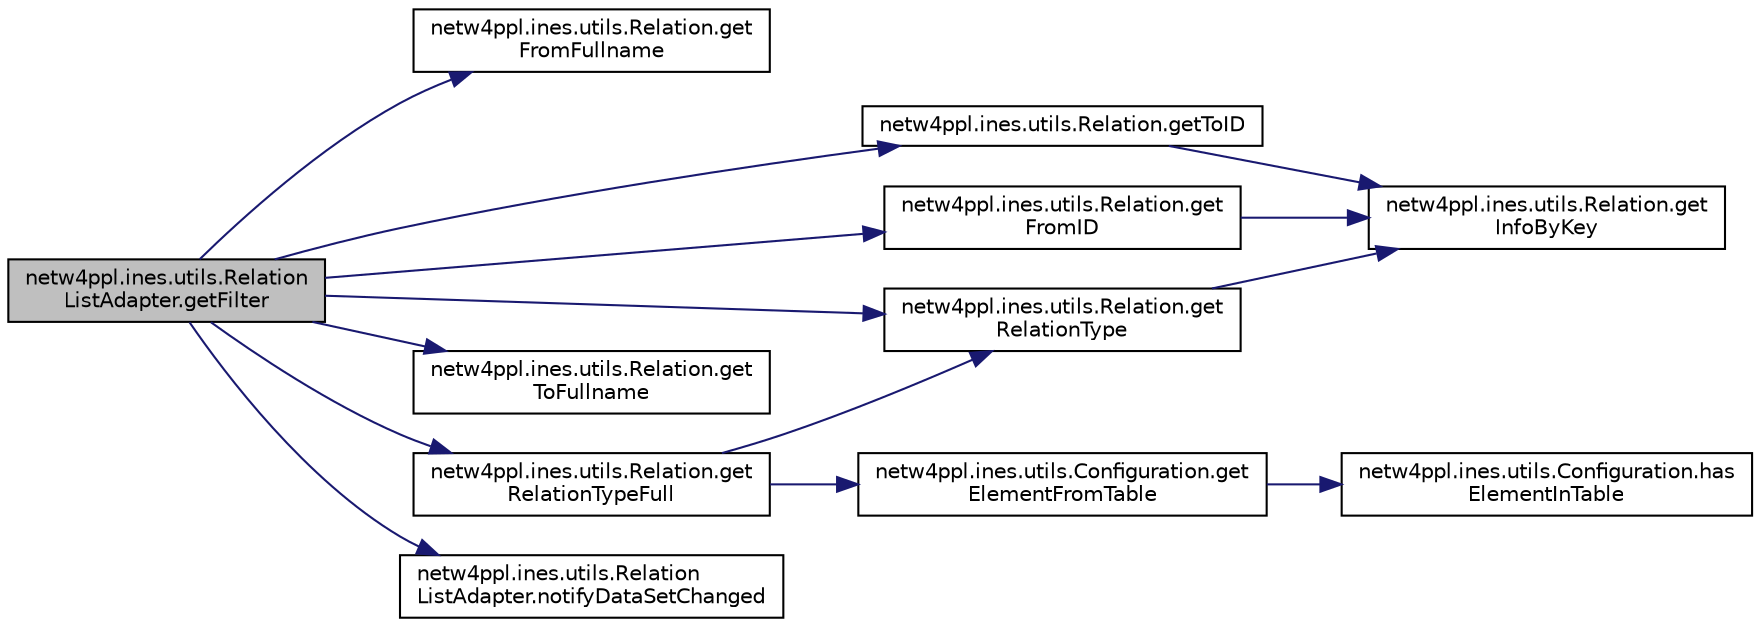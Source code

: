 digraph "netw4ppl.ines.utils.RelationListAdapter.getFilter"
{
 // LATEX_PDF_SIZE
  edge [fontname="Helvetica",fontsize="10",labelfontname="Helvetica",labelfontsize="10"];
  node [fontname="Helvetica",fontsize="10",shape=record];
  rankdir="LR";
  Node1 [label="netw4ppl.ines.utils.Relation\lListAdapter.getFilter",height=0.2,width=0.4,color="black", fillcolor="grey75", style="filled", fontcolor="black",tooltip=" "];
  Node1 -> Node2 [color="midnightblue",fontsize="10",style="solid",fontname="Helvetica"];
  Node2 [label="netw4ppl.ines.utils.Relation.get\lFromFullname",height=0.2,width=0.4,color="black", fillcolor="white", style="filled",URL="$classnetw4ppl_1_1ines_1_1utils_1_1_relation.html#a1917ce61ea1502a4ba78856518ed59a8",tooltip=" "];
  Node1 -> Node3 [color="midnightblue",fontsize="10",style="solid",fontname="Helvetica"];
  Node3 [label="netw4ppl.ines.utils.Relation.get\lFromID",height=0.2,width=0.4,color="black", fillcolor="white", style="filled",URL="$classnetw4ppl_1_1ines_1_1utils_1_1_relation.html#a59c6d6c8ba8809e5fe8493861a711a20",tooltip=" "];
  Node3 -> Node4 [color="midnightblue",fontsize="10",style="solid",fontname="Helvetica"];
  Node4 [label="netw4ppl.ines.utils.Relation.get\lInfoByKey",height=0.2,width=0.4,color="black", fillcolor="white", style="filled",URL="$classnetw4ppl_1_1ines_1_1utils_1_1_relation.html#ad64f7202fc6b98542bab454d710747e8",tooltip=" "];
  Node1 -> Node5 [color="midnightblue",fontsize="10",style="solid",fontname="Helvetica"];
  Node5 [label="netw4ppl.ines.utils.Relation.get\lRelationType",height=0.2,width=0.4,color="black", fillcolor="white", style="filled",URL="$classnetw4ppl_1_1ines_1_1utils_1_1_relation.html#a12338832421bf83659bee1248a80f4af",tooltip=" "];
  Node5 -> Node4 [color="midnightblue",fontsize="10",style="solid",fontname="Helvetica"];
  Node1 -> Node6 [color="midnightblue",fontsize="10",style="solid",fontname="Helvetica"];
  Node6 [label="netw4ppl.ines.utils.Relation.get\lRelationTypeFull",height=0.2,width=0.4,color="black", fillcolor="white", style="filled",URL="$classnetw4ppl_1_1ines_1_1utils_1_1_relation.html#ac2f040a5dd12c838a347cf5507e4d020",tooltip=" "];
  Node6 -> Node7 [color="midnightblue",fontsize="10",style="solid",fontname="Helvetica"];
  Node7 [label="netw4ppl.ines.utils.Configuration.get\lElementFromTable",height=0.2,width=0.4,color="black", fillcolor="white", style="filled",URL="$classnetw4ppl_1_1ines_1_1utils_1_1_configuration.html#a4c09b0d33a51f144d36fa7147c166f3b",tooltip=" "];
  Node7 -> Node8 [color="midnightblue",fontsize="10",style="solid",fontname="Helvetica"];
  Node8 [label="netw4ppl.ines.utils.Configuration.has\lElementInTable",height=0.2,width=0.4,color="black", fillcolor="white", style="filled",URL="$classnetw4ppl_1_1ines_1_1utils_1_1_configuration.html#a33cd53086ed70e6c684b046b894d8a54",tooltip=" "];
  Node6 -> Node5 [color="midnightblue",fontsize="10",style="solid",fontname="Helvetica"];
  Node1 -> Node9 [color="midnightblue",fontsize="10",style="solid",fontname="Helvetica"];
  Node9 [label="netw4ppl.ines.utils.Relation.get\lToFullname",height=0.2,width=0.4,color="black", fillcolor="white", style="filled",URL="$classnetw4ppl_1_1ines_1_1utils_1_1_relation.html#ad2e44260a1adeec2b44041c4f4c7bf81",tooltip=" "];
  Node1 -> Node10 [color="midnightblue",fontsize="10",style="solid",fontname="Helvetica"];
  Node10 [label="netw4ppl.ines.utils.Relation.getToID",height=0.2,width=0.4,color="black", fillcolor="white", style="filled",URL="$classnetw4ppl_1_1ines_1_1utils_1_1_relation.html#ac57fc7df7ff11f442514ae63524864dc",tooltip=" "];
  Node10 -> Node4 [color="midnightblue",fontsize="10",style="solid",fontname="Helvetica"];
  Node1 -> Node11 [color="midnightblue",fontsize="10",style="solid",fontname="Helvetica"];
  Node11 [label="netw4ppl.ines.utils.Relation\lListAdapter.notifyDataSetChanged",height=0.2,width=0.4,color="black", fillcolor="white", style="filled",URL="$classnetw4ppl_1_1ines_1_1utils_1_1_relation_list_adapter.html#a6d7512a06db9e20c478981a90287e201",tooltip=" "];
}
